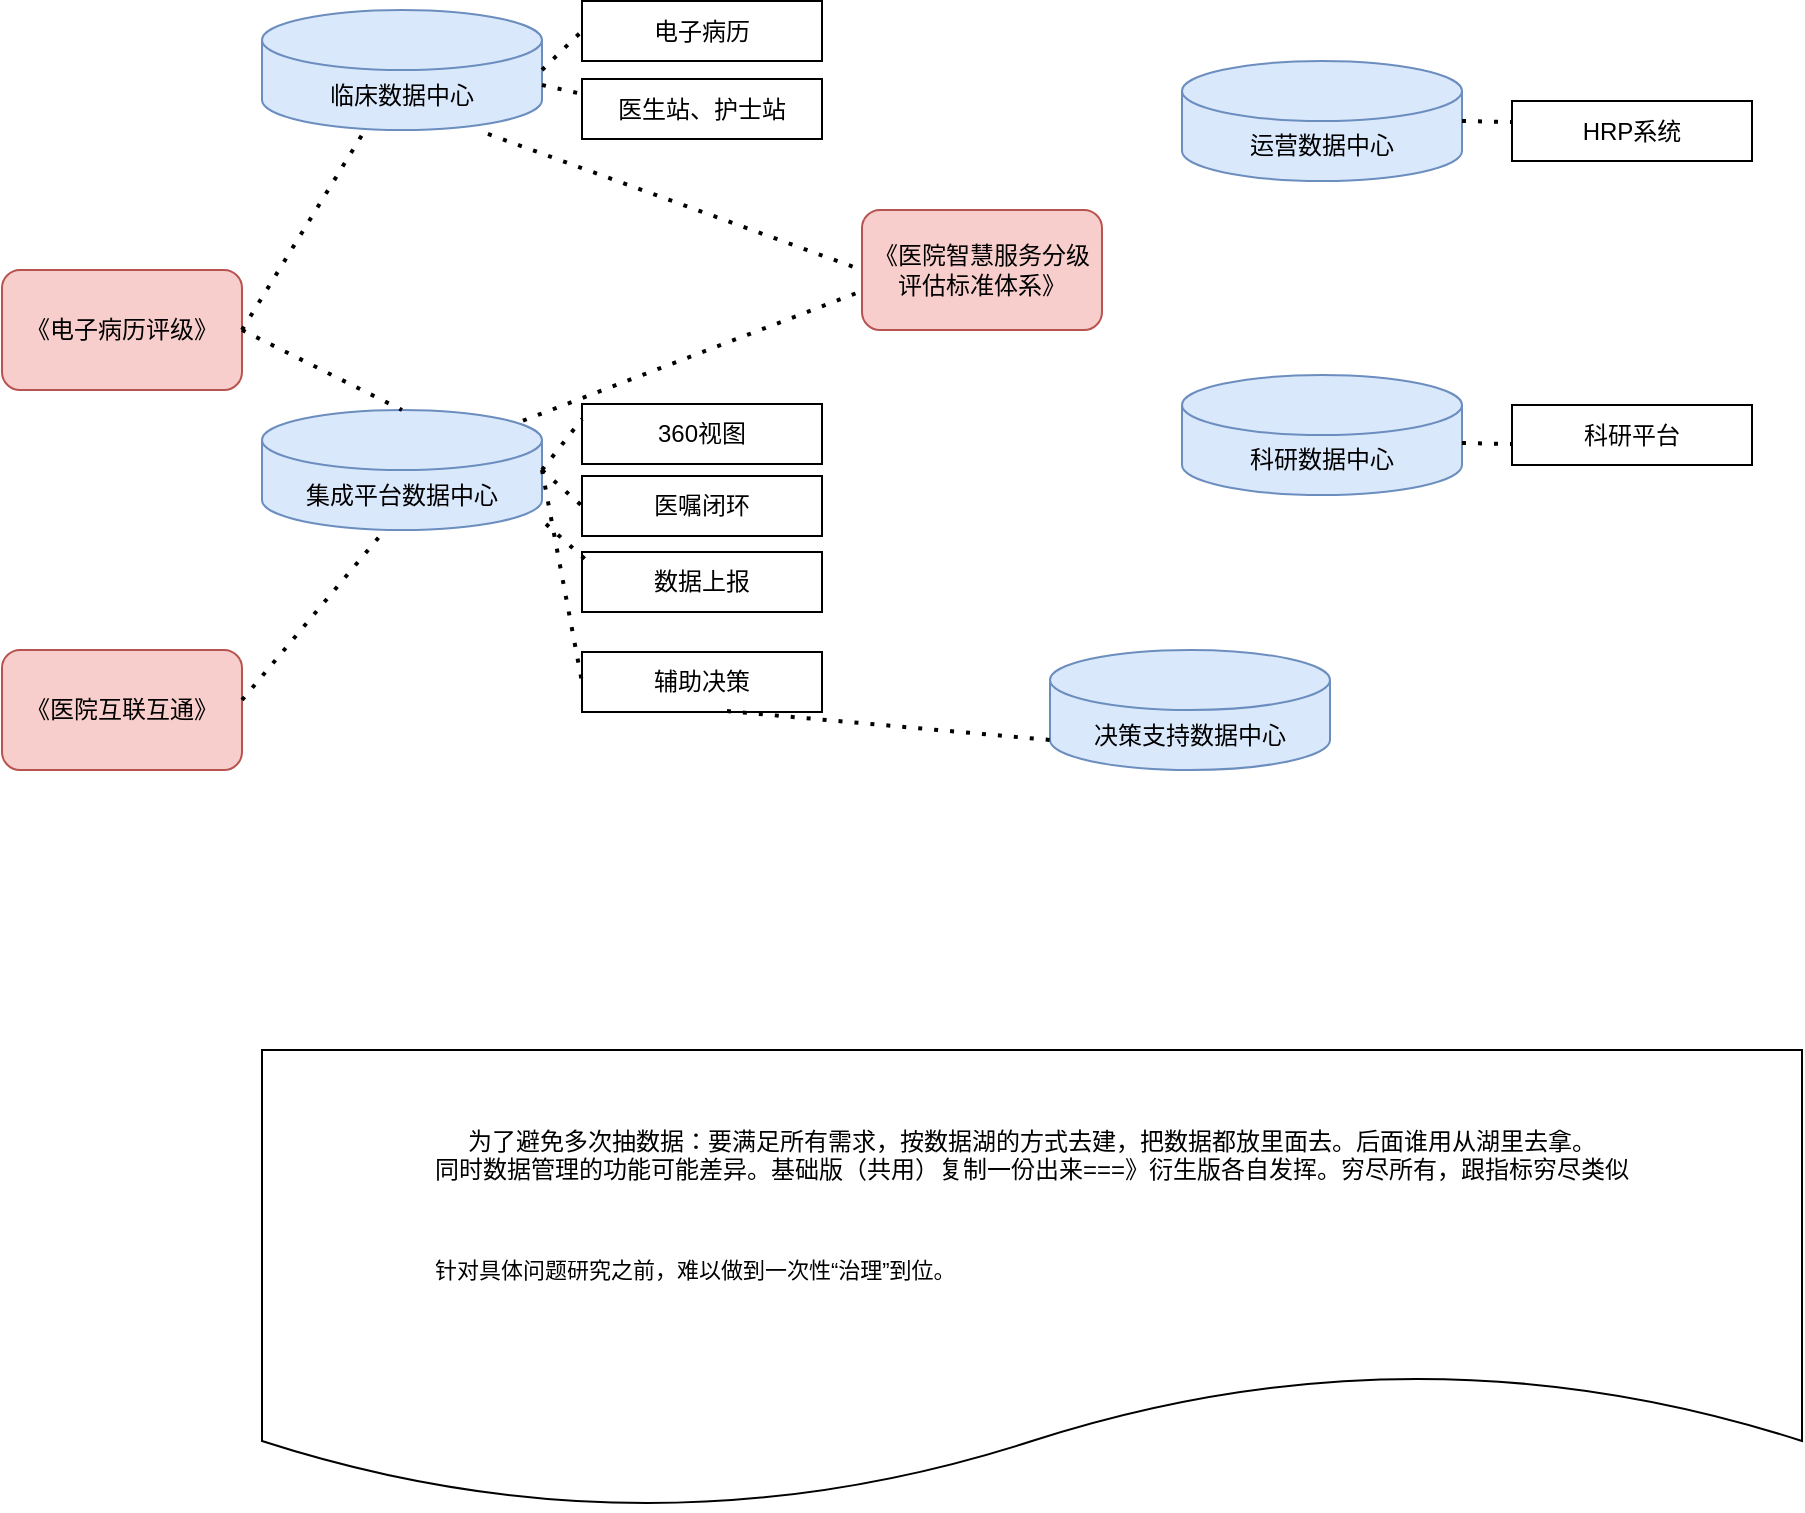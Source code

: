 <mxfile version="20.4.0" type="github" pages="2">
  <diagram id="uO6E1iHKqxP1HVAX9LFX" name="第 1 页">
    <mxGraphModel dx="1424" dy="1906" grid="1" gridSize="10" guides="1" tooltips="1" connect="1" arrows="1" fold="1" page="1" pageScale="1" pageWidth="827" pageHeight="1169" math="0" shadow="0">
      <root>
        <mxCell id="0" />
        <mxCell id="1" parent="0" />
        <mxCell id="kxV2UmLUIkBl9xRHMIb7-16" value="临床数据中心" style="shape=cylinder3;whiteSpace=wrap;html=1;boundedLbl=1;backgroundOutline=1;size=15;fillColor=#dae8fc;strokeColor=#6c8ebf;" parent="1" vertex="1">
          <mxGeometry x="166" y="-795" width="140" height="60" as="geometry" />
        </mxCell>
        <mxCell id="kxV2UmLUIkBl9xRHMIb7-17" value="集成平台数据中心" style="shape=cylinder3;whiteSpace=wrap;html=1;boundedLbl=1;backgroundOutline=1;size=15;fillColor=#dae8fc;strokeColor=#6c8ebf;" parent="1" vertex="1">
          <mxGeometry x="166" y="-595" width="140" height="60" as="geometry" />
        </mxCell>
        <mxCell id="kxV2UmLUIkBl9xRHMIb7-18" value="决策支持数据中心" style="shape=cylinder3;whiteSpace=wrap;html=1;boundedLbl=1;backgroundOutline=1;size=15;fillColor=#dae8fc;strokeColor=#6c8ebf;" parent="1" vertex="1">
          <mxGeometry x="560" y="-475" width="140" height="60" as="geometry" />
        </mxCell>
        <mxCell id="kxV2UmLUIkBl9xRHMIb7-20" value="电子病历" style="rounded=0;whiteSpace=wrap;html=1;" parent="1" vertex="1">
          <mxGeometry x="326" y="-799.5" width="120" height="30" as="geometry" />
        </mxCell>
        <mxCell id="kxV2UmLUIkBl9xRHMIb7-21" value="360视图" style="rounded=0;whiteSpace=wrap;html=1;" parent="1" vertex="1">
          <mxGeometry x="326" y="-598" width="120" height="30" as="geometry" />
        </mxCell>
        <mxCell id="kxV2UmLUIkBl9xRHMIb7-22" value="辅助决策" style="rounded=0;whiteSpace=wrap;html=1;" parent="1" vertex="1">
          <mxGeometry x="326" y="-474" width="120" height="30" as="geometry" />
        </mxCell>
        <mxCell id="kxV2UmLUIkBl9xRHMIb7-23" value="医嘱闭环" style="rounded=0;whiteSpace=wrap;html=1;" parent="1" vertex="1">
          <mxGeometry x="326" y="-562" width="120" height="30" as="geometry" />
        </mxCell>
        <mxCell id="kxV2UmLUIkBl9xRHMIb7-24" value="运营数据中心" style="shape=cylinder3;whiteSpace=wrap;html=1;boundedLbl=1;backgroundOutline=1;size=15;fillColor=#dae8fc;strokeColor=#6c8ebf;" parent="1" vertex="1">
          <mxGeometry x="626" y="-769.5" width="140" height="60" as="geometry" />
        </mxCell>
        <mxCell id="kxV2UmLUIkBl9xRHMIb7-25" value="HRP系统" style="rounded=0;whiteSpace=wrap;html=1;" parent="1" vertex="1">
          <mxGeometry x="791" y="-749.5" width="120" height="30" as="geometry" />
        </mxCell>
        <mxCell id="kxV2UmLUIkBl9xRHMIb7-26" value="《电子病历评级》" style="rounded=1;whiteSpace=wrap;html=1;fillColor=#f8cecc;strokeColor=#b85450;" parent="1" vertex="1">
          <mxGeometry x="36" y="-665" width="120" height="60" as="geometry" />
        </mxCell>
        <mxCell id="kxV2UmLUIkBl9xRHMIb7-30" value="医生站、护士站" style="rounded=0;whiteSpace=wrap;html=1;" parent="1" vertex="1">
          <mxGeometry x="326" y="-760.5" width="120" height="30" as="geometry" />
        </mxCell>
        <mxCell id="kxV2UmLUIkBl9xRHMIb7-31" value="" style="endArrow=none;dashed=1;html=1;dashPattern=1 3;strokeWidth=2;rounded=0;exitX=1;exitY=0.5;exitDx=0;exitDy=0;" parent="1" source="kxV2UmLUIkBl9xRHMIb7-26" target="kxV2UmLUIkBl9xRHMIb7-16" edge="1">
          <mxGeometry width="50" height="50" relative="1" as="geometry">
            <mxPoint x="396" y="-525" as="sourcePoint" />
            <mxPoint x="446" y="-575" as="targetPoint" />
          </mxGeometry>
        </mxCell>
        <mxCell id="kxV2UmLUIkBl9xRHMIb7-32" value="" style="endArrow=none;dashed=1;html=1;dashPattern=1 3;strokeWidth=2;rounded=0;entryX=0.5;entryY=0;entryDx=0;entryDy=0;entryPerimeter=0;" parent="1" target="kxV2UmLUIkBl9xRHMIb7-17" edge="1">
          <mxGeometry width="50" height="50" relative="1" as="geometry">
            <mxPoint x="156" y="-635" as="sourcePoint" />
            <mxPoint x="222" y="-695" as="targetPoint" />
          </mxGeometry>
        </mxCell>
        <mxCell id="kxV2UmLUIkBl9xRHMIb7-33" value="科研数据中心" style="shape=cylinder3;whiteSpace=wrap;html=1;boundedLbl=1;backgroundOutline=1;size=15;fillColor=#dae8fc;strokeColor=#6c8ebf;" parent="1" vertex="1">
          <mxGeometry x="626" y="-612.5" width="140" height="60" as="geometry" />
        </mxCell>
        <mxCell id="kxV2UmLUIkBl9xRHMIb7-34" value="" style="endArrow=none;dashed=1;html=1;dashPattern=1 3;strokeWidth=2;rounded=0;exitX=1;exitY=0.5;exitDx=0;exitDy=0;entryX=0;entryY=0.5;entryDx=0;entryDy=0;exitPerimeter=0;" parent="1" source="kxV2UmLUIkBl9xRHMIb7-16" target="kxV2UmLUIkBl9xRHMIb7-20" edge="1">
          <mxGeometry width="50" height="50" relative="1" as="geometry">
            <mxPoint x="166" y="-655" as="sourcePoint" />
            <mxPoint x="222" y="-725" as="targetPoint" />
          </mxGeometry>
        </mxCell>
        <mxCell id="kxV2UmLUIkBl9xRHMIb7-35" value="" style="endArrow=none;dashed=1;html=1;dashPattern=1 3;strokeWidth=2;rounded=0;exitX=1;exitY=0;exitDx=0;exitDy=37.5;entryX=0;entryY=0.25;entryDx=0;entryDy=0;exitPerimeter=0;" parent="1" source="kxV2UmLUIkBl9xRHMIb7-16" target="kxV2UmLUIkBl9xRHMIb7-30" edge="1">
          <mxGeometry width="50" height="50" relative="1" as="geometry">
            <mxPoint x="316" y="-755" as="sourcePoint" />
            <mxPoint x="336" y="-774.5" as="targetPoint" />
          </mxGeometry>
        </mxCell>
        <mxCell id="kxV2UmLUIkBl9xRHMIb7-36" value="" style="endArrow=none;dashed=1;html=1;dashPattern=1 3;strokeWidth=2;rounded=0;exitX=1;exitY=0.5;exitDx=0;exitDy=0;entryX=0;entryY=0.25;entryDx=0;entryDy=0;exitPerimeter=0;" parent="1" source="kxV2UmLUIkBl9xRHMIb7-17" target="kxV2UmLUIkBl9xRHMIb7-21" edge="1">
          <mxGeometry width="50" height="50" relative="1" as="geometry">
            <mxPoint x="326" y="-715" as="sourcePoint" />
            <mxPoint x="346" y="-734.5" as="targetPoint" />
          </mxGeometry>
        </mxCell>
        <mxCell id="kxV2UmLUIkBl9xRHMIb7-37" value="" style="endArrow=none;dashed=1;html=1;dashPattern=1 3;strokeWidth=2;rounded=0;entryX=0;entryY=0.5;entryDx=0;entryDy=0;" parent="1" target="kxV2UmLUIkBl9xRHMIb7-23" edge="1">
          <mxGeometry width="50" height="50" relative="1" as="geometry">
            <mxPoint x="306" y="-565" as="sourcePoint" />
            <mxPoint x="356" y="-724.5" as="targetPoint" />
          </mxGeometry>
        </mxCell>
        <mxCell id="kxV2UmLUIkBl9xRHMIb7-38" value="" style="endArrow=none;dashed=1;html=1;dashPattern=1 3;strokeWidth=2;rounded=0;entryX=0;entryY=0.5;entryDx=0;entryDy=0;" parent="1" target="kxV2UmLUIkBl9xRHMIb7-22" edge="1">
          <mxGeometry width="50" height="50" relative="1" as="geometry">
            <mxPoint x="306" y="-565" as="sourcePoint" />
            <mxPoint x="366" y="-714.5" as="targetPoint" />
          </mxGeometry>
        </mxCell>
        <mxCell id="kxV2UmLUIkBl9xRHMIb7-39" value="《医院互联互通》" style="rounded=1;whiteSpace=wrap;html=1;fillColor=#f8cecc;strokeColor=#b85450;" parent="1" vertex="1">
          <mxGeometry x="36" y="-475" width="120" height="60" as="geometry" />
        </mxCell>
        <mxCell id="kxV2UmLUIkBl9xRHMIb7-40" value="" style="endArrow=none;dashed=1;html=1;dashPattern=1 3;strokeWidth=2;rounded=0;entryX=0.419;entryY=1.056;entryDx=0;entryDy=0;entryPerimeter=0;" parent="1" target="kxV2UmLUIkBl9xRHMIb7-17" edge="1">
          <mxGeometry width="50" height="50" relative="1" as="geometry">
            <mxPoint x="156" y="-450" as="sourcePoint" />
            <mxPoint x="236" y="-410" as="targetPoint" />
          </mxGeometry>
        </mxCell>
        <mxCell id="kxV2UmLUIkBl9xRHMIb7-43" value="" style="endArrow=none;dashed=1;html=1;dashPattern=1 3;strokeWidth=2;rounded=0;exitX=1;exitY=0.5;exitDx=0;exitDy=0;exitPerimeter=0;" parent="1" source="kxV2UmLUIkBl9xRHMIb7-24" edge="1">
          <mxGeometry width="50" height="50" relative="1" as="geometry">
            <mxPoint x="741" y="-689" as="sourcePoint" />
            <mxPoint x="791" y="-739" as="targetPoint" />
          </mxGeometry>
        </mxCell>
        <mxCell id="kxV2UmLUIkBl9xRHMIb7-44" value="科研平台" style="rounded=0;whiteSpace=wrap;html=1;" parent="1" vertex="1">
          <mxGeometry x="791" y="-597.5" width="120" height="30" as="geometry" />
        </mxCell>
        <mxCell id="kxV2UmLUIkBl9xRHMIb7-45" value="" style="endArrow=none;dashed=1;html=1;dashPattern=1 3;strokeWidth=2;rounded=0;exitX=1;exitY=0.5;exitDx=0;exitDy=0;exitPerimeter=0;" parent="1" edge="1">
          <mxGeometry width="50" height="50" relative="1" as="geometry">
            <mxPoint x="766" y="-578.5" as="sourcePoint" />
            <mxPoint x="791" y="-578" as="targetPoint" />
          </mxGeometry>
        </mxCell>
        <mxCell id="kxV2UmLUIkBl9xRHMIb7-46" value="" style="endArrow=none;dashed=1;html=1;dashPattern=1 3;strokeWidth=2;rounded=0;exitX=0.604;exitY=0.985;exitDx=0;exitDy=0;exitPerimeter=0;entryX=0;entryY=1;entryDx=0;entryDy=-15;entryPerimeter=0;" parent="1" source="kxV2UmLUIkBl9xRHMIb7-22" target="kxV2UmLUIkBl9xRHMIb7-18" edge="1">
          <mxGeometry width="50" height="50" relative="1" as="geometry">
            <mxPoint x="546" y="-498" as="sourcePoint" />
            <mxPoint x="571" y="-497.5" as="targetPoint" />
          </mxGeometry>
        </mxCell>
        <mxCell id="kxV2UmLUIkBl9xRHMIb7-48" value="为了避免多次抽数据：要满足所有需求，按数据湖的方式去建，把数据都放里面去。后面谁用从湖里去拿。&lt;br&gt;同时数据管理的功能可能差异。基础版（共用）复制一份出来===》衍生版各自发挥。穷尽所有，跟指标穷尽类似&lt;br&gt;&lt;br&gt;&lt;br&gt;&lt;div style=&quot;line-height: 2.286; text-align: left;&quot;&gt;&lt;font style=&quot;font-size: 11px;&quot;&gt;针对具体问题研究之前，难以做到一次性“治理”到位。&lt;/font&gt;&lt;/div&gt;" style="shape=document;whiteSpace=wrap;html=1;boundedLbl=1;" parent="1" vertex="1">
          <mxGeometry x="166" y="-275" width="770" height="230" as="geometry" />
        </mxCell>
        <mxCell id="kxV2UmLUIkBl9xRHMIb7-49" value="《医院智慧服务分级评估标准体系》" style="rounded=1;whiteSpace=wrap;html=1;fillColor=#f8cecc;strokeColor=#b85450;" parent="1" vertex="1">
          <mxGeometry x="466" y="-695" width="120" height="60" as="geometry" />
        </mxCell>
        <mxCell id="kxV2UmLUIkBl9xRHMIb7-50" value="" style="endArrow=none;dashed=1;html=1;dashPattern=1 3;strokeWidth=2;rounded=0;exitX=0.807;exitY=1.033;exitDx=0;exitDy=0;entryX=0;entryY=0.5;entryDx=0;entryDy=0;exitPerimeter=0;" parent="1" source="kxV2UmLUIkBl9xRHMIb7-16" target="kxV2UmLUIkBl9xRHMIb7-49" edge="1">
          <mxGeometry width="50" height="50" relative="1" as="geometry">
            <mxPoint x="166" y="-625" as="sourcePoint" />
            <mxPoint x="227.538" y="-725" as="targetPoint" />
          </mxGeometry>
        </mxCell>
        <mxCell id="kxV2UmLUIkBl9xRHMIb7-51" value="" style="endArrow=none;dashed=1;html=1;dashPattern=1 3;strokeWidth=2;rounded=0;exitX=0.932;exitY=0.089;exitDx=0;exitDy=0;entryX=0.004;entryY=0.672;entryDx=0;entryDy=0;exitPerimeter=0;entryPerimeter=0;" parent="1" source="kxV2UmLUIkBl9xRHMIb7-17" target="kxV2UmLUIkBl9xRHMIb7-49" edge="1">
          <mxGeometry width="50" height="50" relative="1" as="geometry">
            <mxPoint x="288.98" y="-723.02" as="sourcePoint" />
            <mxPoint x="476" y="-655" as="targetPoint" />
          </mxGeometry>
        </mxCell>
        <mxCell id="kxV2UmLUIkBl9xRHMIb7-52" value="数据上报" style="rounded=0;whiteSpace=wrap;html=1;" parent="1" vertex="1">
          <mxGeometry x="326" y="-524" width="120" height="30" as="geometry" />
        </mxCell>
        <mxCell id="kxV2UmLUIkBl9xRHMIb7-54" value="" style="endArrow=none;dashed=1;html=1;dashPattern=1 3;strokeWidth=2;rounded=0;entryX=0;entryY=0.5;entryDx=0;entryDy=0;" parent="1" edge="1">
          <mxGeometry width="50" height="50" relative="1" as="geometry">
            <mxPoint x="308" y="-538" as="sourcePoint" />
            <mxPoint x="328" y="-520" as="targetPoint" />
          </mxGeometry>
        </mxCell>
      </root>
    </mxGraphModel>
  </diagram>
  <diagram id="RBLsMG5eH9uBraoEtHKM" name="第 2 页">
    <mxGraphModel dx="1424" dy="1906" grid="1" gridSize="10" guides="1" tooltips="1" connect="1" arrows="1" fold="1" page="1" pageScale="1" pageWidth="827" pageHeight="1169" math="0" shadow="0">
      <root>
        <mxCell id="0" />
        <mxCell id="1" parent="0" />
        <mxCell id="3JIpuLajZuFFfhDJyZuT-1" value="临床数据中心" style="shape=cylinder3;whiteSpace=wrap;html=1;boundedLbl=1;backgroundOutline=1;size=15;fillColor=#dae8fc;strokeColor=#6c8ebf;" parent="1" vertex="1">
          <mxGeometry x="166" y="-928" width="140" height="60" as="geometry" />
        </mxCell>
        <mxCell id="3JIpuLajZuFFfhDJyZuT-2" value="集成平台数据中心" style="shape=cylinder3;whiteSpace=wrap;html=1;boundedLbl=1;backgroundOutline=1;size=15;fillColor=#dae8fc;strokeColor=#6c8ebf;" parent="1" vertex="1">
          <mxGeometry x="166" y="-595" width="140" height="60" as="geometry" />
        </mxCell>
        <mxCell id="3JIpuLajZuFFfhDJyZuT-3" value="决策支持数据中心" style="shape=cylinder3;whiteSpace=wrap;html=1;boundedLbl=1;backgroundOutline=1;size=15;fillColor=#dae8fc;strokeColor=#6c8ebf;" parent="1" vertex="1">
          <mxGeometry x="560" y="-475" width="140" height="60" as="geometry" />
        </mxCell>
        <mxCell id="3JIpuLajZuFFfhDJyZuT-4" value="电子病历" style="rounded=0;whiteSpace=wrap;html=1;" parent="1" vertex="1">
          <mxGeometry x="326" y="-932.5" width="120" height="30" as="geometry" />
        </mxCell>
        <mxCell id="3JIpuLajZuFFfhDJyZuT-5" value="360视图" style="rounded=0;whiteSpace=wrap;html=1;" parent="1" vertex="1">
          <mxGeometry x="326" y="-598" width="120" height="30" as="geometry" />
        </mxCell>
        <mxCell id="3JIpuLajZuFFfhDJyZuT-6" value="辅助决策" style="rounded=0;whiteSpace=wrap;html=1;" parent="1" vertex="1">
          <mxGeometry x="326" y="-474" width="120" height="30" as="geometry" />
        </mxCell>
        <mxCell id="3JIpuLajZuFFfhDJyZuT-7" value="医嘱闭环" style="rounded=0;whiteSpace=wrap;html=1;" parent="1" vertex="1">
          <mxGeometry x="326" y="-562" width="120" height="30" as="geometry" />
        </mxCell>
        <mxCell id="3JIpuLajZuFFfhDJyZuT-8" value="运营数据中心" style="shape=cylinder3;whiteSpace=wrap;html=1;boundedLbl=1;backgroundOutline=1;size=15;fillColor=#dae8fc;strokeColor=#6c8ebf;" parent="1" vertex="1">
          <mxGeometry x="626" y="-902.5" width="140" height="60" as="geometry" />
        </mxCell>
        <mxCell id="3JIpuLajZuFFfhDJyZuT-9" value="HRP系统" style="rounded=0;whiteSpace=wrap;html=1;" parent="1" vertex="1">
          <mxGeometry x="791" y="-882.5" width="120" height="30" as="geometry" />
        </mxCell>
        <mxCell id="3JIpuLajZuFFfhDJyZuT-10" value="《电子病历评级》" style="rounded=1;whiteSpace=wrap;html=1;fillColor=#f8cecc;strokeColor=#b85450;" parent="1" vertex="1">
          <mxGeometry x="36" y="-665" width="120" height="60" as="geometry" />
        </mxCell>
        <mxCell id="3JIpuLajZuFFfhDJyZuT-11" value="医生站、护士站" style="rounded=0;whiteSpace=wrap;html=1;" parent="1" vertex="1">
          <mxGeometry x="326" y="-893.5" width="120" height="30" as="geometry" />
        </mxCell>
        <mxCell id="3JIpuLajZuFFfhDJyZuT-12" value="" style="endArrow=none;dashed=1;html=1;dashPattern=1 3;strokeWidth=2;rounded=0;exitX=1;exitY=0.5;exitDx=0;exitDy=0;" parent="1" source="3JIpuLajZuFFfhDJyZuT-10" target="3JIpuLajZuFFfhDJyZuT-1" edge="1">
          <mxGeometry width="50" height="50" relative="1" as="geometry">
            <mxPoint x="396" y="-525" as="sourcePoint" />
            <mxPoint x="446" y="-575" as="targetPoint" />
          </mxGeometry>
        </mxCell>
        <mxCell id="3JIpuLajZuFFfhDJyZuT-13" value="" style="endArrow=none;dashed=1;html=1;dashPattern=1 3;strokeWidth=2;rounded=0;entryX=0.5;entryY=0;entryDx=0;entryDy=0;entryPerimeter=0;" parent="1" target="3JIpuLajZuFFfhDJyZuT-2" edge="1">
          <mxGeometry width="50" height="50" relative="1" as="geometry">
            <mxPoint x="156" y="-635" as="sourcePoint" />
            <mxPoint x="222" y="-695" as="targetPoint" />
          </mxGeometry>
        </mxCell>
        <mxCell id="3JIpuLajZuFFfhDJyZuT-14" value="科研数据中心" style="shape=cylinder3;whiteSpace=wrap;html=1;boundedLbl=1;backgroundOutline=1;size=15;fillColor=#dae8fc;strokeColor=#6c8ebf;" parent="1" vertex="1">
          <mxGeometry x="626" y="-612.5" width="140" height="60" as="geometry" />
        </mxCell>
        <mxCell id="3JIpuLajZuFFfhDJyZuT-15" value="" style="endArrow=none;dashed=1;html=1;dashPattern=1 3;strokeWidth=2;rounded=0;exitX=1;exitY=0.5;exitDx=0;exitDy=0;entryX=0;entryY=0.5;entryDx=0;entryDy=0;exitPerimeter=0;" parent="1" source="3JIpuLajZuFFfhDJyZuT-1" target="3JIpuLajZuFFfhDJyZuT-4" edge="1">
          <mxGeometry width="50" height="50" relative="1" as="geometry">
            <mxPoint x="166" y="-788" as="sourcePoint" />
            <mxPoint x="222" y="-858" as="targetPoint" />
          </mxGeometry>
        </mxCell>
        <mxCell id="3JIpuLajZuFFfhDJyZuT-16" value="" style="endArrow=none;dashed=1;html=1;dashPattern=1 3;strokeWidth=2;rounded=0;exitX=1;exitY=0;exitDx=0;exitDy=37.5;entryX=0;entryY=0.25;entryDx=0;entryDy=0;exitPerimeter=0;" parent="1" source="3JIpuLajZuFFfhDJyZuT-1" target="3JIpuLajZuFFfhDJyZuT-11" edge="1">
          <mxGeometry width="50" height="50" relative="1" as="geometry">
            <mxPoint x="316" y="-888" as="sourcePoint" />
            <mxPoint x="336" y="-907.5" as="targetPoint" />
          </mxGeometry>
        </mxCell>
        <mxCell id="3JIpuLajZuFFfhDJyZuT-17" value="" style="endArrow=none;dashed=1;html=1;dashPattern=1 3;strokeWidth=2;rounded=0;exitX=1;exitY=0.5;exitDx=0;exitDy=0;entryX=0;entryY=0.25;entryDx=0;entryDy=0;exitPerimeter=0;" parent="1" source="3JIpuLajZuFFfhDJyZuT-2" target="3JIpuLajZuFFfhDJyZuT-5" edge="1">
          <mxGeometry width="50" height="50" relative="1" as="geometry">
            <mxPoint x="326" y="-715" as="sourcePoint" />
            <mxPoint x="346" y="-734.5" as="targetPoint" />
          </mxGeometry>
        </mxCell>
        <mxCell id="3JIpuLajZuFFfhDJyZuT-18" value="" style="endArrow=none;dashed=1;html=1;dashPattern=1 3;strokeWidth=2;rounded=0;entryX=0;entryY=0.5;entryDx=0;entryDy=0;" parent="1" target="3JIpuLajZuFFfhDJyZuT-7" edge="1">
          <mxGeometry width="50" height="50" relative="1" as="geometry">
            <mxPoint x="306" y="-565" as="sourcePoint" />
            <mxPoint x="356" y="-724.5" as="targetPoint" />
          </mxGeometry>
        </mxCell>
        <mxCell id="3JIpuLajZuFFfhDJyZuT-19" value="" style="endArrow=none;dashed=1;html=1;dashPattern=1 3;strokeWidth=2;rounded=0;entryX=0;entryY=0.5;entryDx=0;entryDy=0;" parent="1" target="3JIpuLajZuFFfhDJyZuT-6" edge="1">
          <mxGeometry width="50" height="50" relative="1" as="geometry">
            <mxPoint x="306" y="-565" as="sourcePoint" />
            <mxPoint x="366" y="-714.5" as="targetPoint" />
          </mxGeometry>
        </mxCell>
        <mxCell id="3JIpuLajZuFFfhDJyZuT-20" value="《医院互联互通》" style="rounded=1;whiteSpace=wrap;html=1;fillColor=#f8cecc;strokeColor=#b85450;" parent="1" vertex="1">
          <mxGeometry x="36" y="-475" width="120" height="60" as="geometry" />
        </mxCell>
        <mxCell id="3JIpuLajZuFFfhDJyZuT-21" value="" style="endArrow=none;dashed=1;html=1;dashPattern=1 3;strokeWidth=2;rounded=0;entryX=0.419;entryY=1.056;entryDx=0;entryDy=0;entryPerimeter=0;" parent="1" target="3JIpuLajZuFFfhDJyZuT-2" edge="1">
          <mxGeometry width="50" height="50" relative="1" as="geometry">
            <mxPoint x="156" y="-450" as="sourcePoint" />
            <mxPoint x="236" y="-410" as="targetPoint" />
          </mxGeometry>
        </mxCell>
        <mxCell id="3JIpuLajZuFFfhDJyZuT-22" value="" style="endArrow=none;dashed=1;html=1;dashPattern=1 3;strokeWidth=2;rounded=0;exitX=1;exitY=0.5;exitDx=0;exitDy=0;exitPerimeter=0;" parent="1" source="3JIpuLajZuFFfhDJyZuT-8" edge="1">
          <mxGeometry width="50" height="50" relative="1" as="geometry">
            <mxPoint x="741" y="-822" as="sourcePoint" />
            <mxPoint x="791" y="-872" as="targetPoint" />
          </mxGeometry>
        </mxCell>
        <mxCell id="3JIpuLajZuFFfhDJyZuT-23" value="科研平台" style="rounded=0;whiteSpace=wrap;html=1;" parent="1" vertex="1">
          <mxGeometry x="791" y="-597.5" width="120" height="30" as="geometry" />
        </mxCell>
        <mxCell id="3JIpuLajZuFFfhDJyZuT-24" value="" style="endArrow=none;dashed=1;html=1;dashPattern=1 3;strokeWidth=2;rounded=0;exitX=1;exitY=0.5;exitDx=0;exitDy=0;exitPerimeter=0;" parent="1" edge="1">
          <mxGeometry width="50" height="50" relative="1" as="geometry">
            <mxPoint x="766" y="-578.5" as="sourcePoint" />
            <mxPoint x="791" y="-578" as="targetPoint" />
          </mxGeometry>
        </mxCell>
        <mxCell id="3JIpuLajZuFFfhDJyZuT-25" value="" style="endArrow=none;dashed=1;html=1;dashPattern=1 3;strokeWidth=2;rounded=0;exitX=0.604;exitY=0.985;exitDx=0;exitDy=0;exitPerimeter=0;entryX=0;entryY=1;entryDx=0;entryDy=-15;entryPerimeter=0;" parent="1" source="3JIpuLajZuFFfhDJyZuT-6" target="3JIpuLajZuFFfhDJyZuT-3" edge="1">
          <mxGeometry width="50" height="50" relative="1" as="geometry">
            <mxPoint x="546" y="-498" as="sourcePoint" />
            <mxPoint x="571" y="-497.5" as="targetPoint" />
          </mxGeometry>
        </mxCell>
        <mxCell id="3JIpuLajZuFFfhDJyZuT-26" value="《医院智慧服务分级评估标准体系》" style="rounded=1;whiteSpace=wrap;html=1;fillColor=#f8cecc;strokeColor=#b85450;" parent="1" vertex="1">
          <mxGeometry x="466" y="-695" width="120" height="60" as="geometry" />
        </mxCell>
        <mxCell id="3JIpuLajZuFFfhDJyZuT-27" value="" style="endArrow=none;dashed=1;html=1;dashPattern=1 3;strokeWidth=2;rounded=0;exitX=0.807;exitY=1.033;exitDx=0;exitDy=0;entryX=0;entryY=0.5;entryDx=0;entryDy=0;exitPerimeter=0;" parent="1" source="3JIpuLajZuFFfhDJyZuT-1" target="3JIpuLajZuFFfhDJyZuT-26" edge="1">
          <mxGeometry width="50" height="50" relative="1" as="geometry">
            <mxPoint x="166" y="-625" as="sourcePoint" />
            <mxPoint x="227.538" y="-725" as="targetPoint" />
          </mxGeometry>
        </mxCell>
        <mxCell id="3JIpuLajZuFFfhDJyZuT-28" value="" style="endArrow=none;dashed=1;html=1;dashPattern=1 3;strokeWidth=2;rounded=0;exitX=0.932;exitY=0.089;exitDx=0;exitDy=0;entryX=0.004;entryY=0.672;entryDx=0;entryDy=0;exitPerimeter=0;entryPerimeter=0;" parent="1" source="3JIpuLajZuFFfhDJyZuT-2" target="3JIpuLajZuFFfhDJyZuT-26" edge="1">
          <mxGeometry width="50" height="50" relative="1" as="geometry">
            <mxPoint x="288.98" y="-723.02" as="sourcePoint" />
            <mxPoint x="476" y="-655" as="targetPoint" />
          </mxGeometry>
        </mxCell>
        <mxCell id="3JIpuLajZuFFfhDJyZuT-29" value="数据上报" style="rounded=0;whiteSpace=wrap;html=1;" parent="1" vertex="1">
          <mxGeometry x="326" y="-524" width="120" height="30" as="geometry" />
        </mxCell>
        <mxCell id="3JIpuLajZuFFfhDJyZuT-30" value="" style="endArrow=none;dashed=1;html=1;dashPattern=1 3;strokeWidth=2;rounded=0;entryX=0;entryY=0.5;entryDx=0;entryDy=0;" parent="1" edge="1">
          <mxGeometry width="50" height="50" relative="1" as="geometry">
            <mxPoint x="308" y="-538" as="sourcePoint" />
            <mxPoint x="328" y="-520" as="targetPoint" />
          </mxGeometry>
        </mxCell>
        <mxCell id="3JIpuLajZuFFfhDJyZuT-31" value="数据湖（数据库表镜像）" style="rounded=0;whiteSpace=wrap;html=1;fontSize=11;" parent="1" vertex="1">
          <mxGeometry x="20" y="-800" width="920" height="60" as="geometry" />
        </mxCell>
        <mxCell id="3JIpuLajZuFFfhDJyZuT-32" value="" style="endArrow=classic;html=1;rounded=0;fontSize=11;exitX=0.6;exitY=0.967;exitDx=0;exitDy=0;exitPerimeter=0;entryX=0.5;entryY=0;entryDx=0;entryDy=0;" parent="1" source="3JIpuLajZuFFfhDJyZuT-1" target="3JIpuLajZuFFfhDJyZuT-31" edge="1">
          <mxGeometry width="50" height="50" relative="1" as="geometry">
            <mxPoint x="350" y="-620" as="sourcePoint" />
            <mxPoint x="400" y="-670" as="targetPoint" />
          </mxGeometry>
        </mxCell>
        <mxCell id="3JIpuLajZuFFfhDJyZuT-33" value="" style="endArrow=classic;html=1;rounded=0;fontSize=11;exitX=0.457;exitY=1.042;exitDx=0;exitDy=0;exitPerimeter=0;entryX=0.513;entryY=-0.022;entryDx=0;entryDy=0;entryPerimeter=0;" parent="1" source="3JIpuLajZuFFfhDJyZuT-8" target="3JIpuLajZuFFfhDJyZuT-31" edge="1">
          <mxGeometry width="50" height="50" relative="1" as="geometry">
            <mxPoint x="260" y="-859.98" as="sourcePoint" />
            <mxPoint x="490" y="-790" as="targetPoint" />
          </mxGeometry>
        </mxCell>
        <mxCell id="3JIpuLajZuFFfhDJyZuT-34" value="" style="endArrow=classic;html=1;rounded=0;fontSize=11;" parent="1" source="3JIpuLajZuFFfhDJyZuT-31" target="3JIpuLajZuFFfhDJyZuT-3" edge="1">
          <mxGeometry width="50" height="50" relative="1" as="geometry">
            <mxPoint x="699.98" y="-829.98" as="sourcePoint" />
            <mxPoint x="501.96" y="-791.32" as="targetPoint" />
          </mxGeometry>
        </mxCell>
        <mxCell id="3JIpuLajZuFFfhDJyZuT-35" value="" style="endArrow=classic;html=1;rounded=0;fontSize=11;exitX=0.526;exitY=0.992;exitDx=0;exitDy=0;exitPerimeter=0;" parent="1" source="3JIpuLajZuFFfhDJyZuT-31" target="3JIpuLajZuFFfhDJyZuT-14" edge="1">
          <mxGeometry width="50" height="50" relative="1" as="geometry">
            <mxPoint x="503.846" y="-730" as="sourcePoint" />
            <mxPoint x="626.154" y="-465" as="targetPoint" />
          </mxGeometry>
        </mxCell>
        <mxCell id="3JIpuLajZuFFfhDJyZuT-36" value="" style="endArrow=classic;html=1;rounded=0;fontSize=11;exitX=0.324;exitY=1.047;exitDx=0;exitDy=0;exitPerimeter=0;" parent="1" source="3JIpuLajZuFFfhDJyZuT-31" edge="1">
          <mxGeometry width="50" height="50" relative="1" as="geometry">
            <mxPoint x="354.92" y="-730.48" as="sourcePoint" />
            <mxPoint x="260" y="-600" as="targetPoint" />
          </mxGeometry>
        </mxCell>
      </root>
    </mxGraphModel>
  </diagram>
</mxfile>
